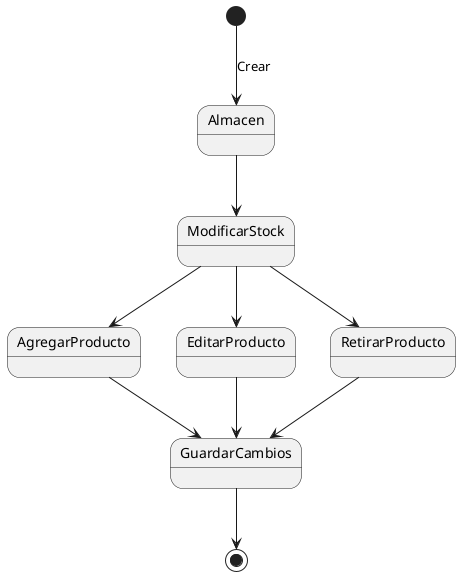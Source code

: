 @startuml 
[*] --> Almacen : Crear
Almacen --> ModificarStock
ModificarStock --> AgregarProducto
ModificarStock --> EditarProducto
ModificarStock --> RetirarProducto
AgregarProducto --> GuardarCambios
EditarProducto --> GuardarCambios
RetirarProducto --> GuardarCambios
GuardarCambios --> [*]
@enduml